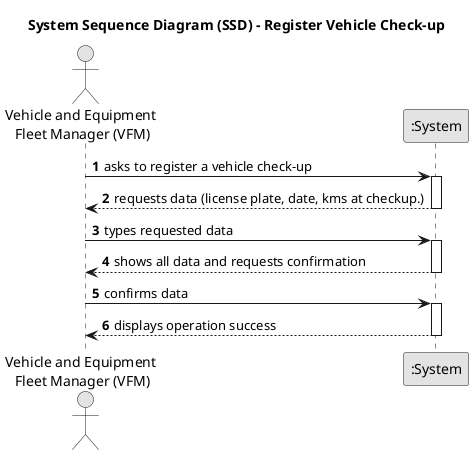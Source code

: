 @startuml
skinparam monochrome true
skinparam packageStyle rectangle
skinparam shadowing false

title System Sequence Diagram (SSD) - Register Vehicle Check-up

autonumber

actor "Vehicle and Equipment \nFleet Manager (VFM)" as VFM
participant ":System" as System

    VFM -> System : asks to register a vehicle check-up
    activate System

        System --> VFM : requests data (license plate, date, kms at checkup.)
    deactivate System

    VFM -> System : types requested data
    activate System

       System --> VFM : shows all data and requests confirmation
    deactivate System

    VFM -> System : confirms data
    activate System

        System --> VFM : displays operation success
    deactivate System

@enduml